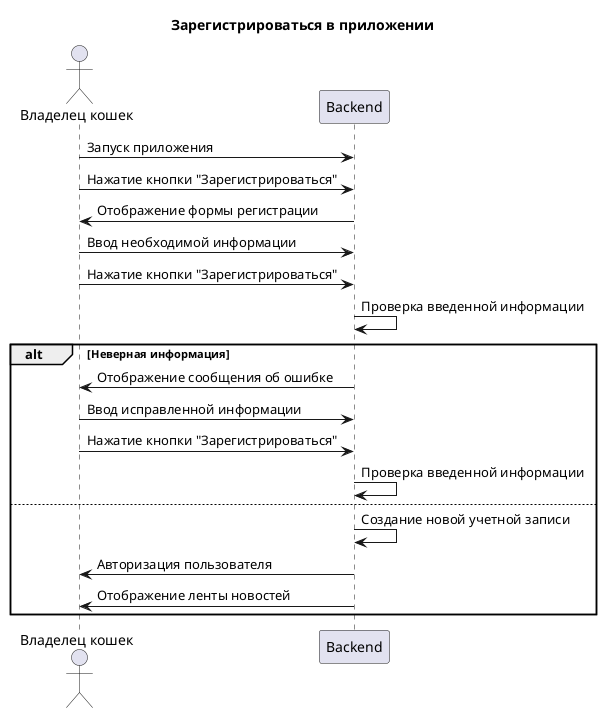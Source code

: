 @startuml
title Зарегистрироваться в приложении

actor "Владелец кошек" as guest
participant "Backend" as Backend

guest -> Backend: Запуск приложения
guest -> Backend: Нажатие кнопки "Зарегистрироваться"
Backend -> guest: Отображение формы регистрации
guest -> Backend: Ввод необходимой информации
guest -> Backend: Нажатие кнопки "Зарегистрироваться"
Backend -> Backend: Проверка введенной информации

alt Неверная информация
  Backend-> guest: Отображение сообщения об ошибке
  guest -> Backend: Ввод исправленной информации
  guest -> Backend: Нажатие кнопки "Зарегистрироваться"
  Backend -> Backend: Проверка введенной информации
else
  Backend -> Backend: Создание новой учетной записи
  Backend -> guest: Авторизация пользователя
  Backend -> guest: Отображение ленты новостей
end
@enduml